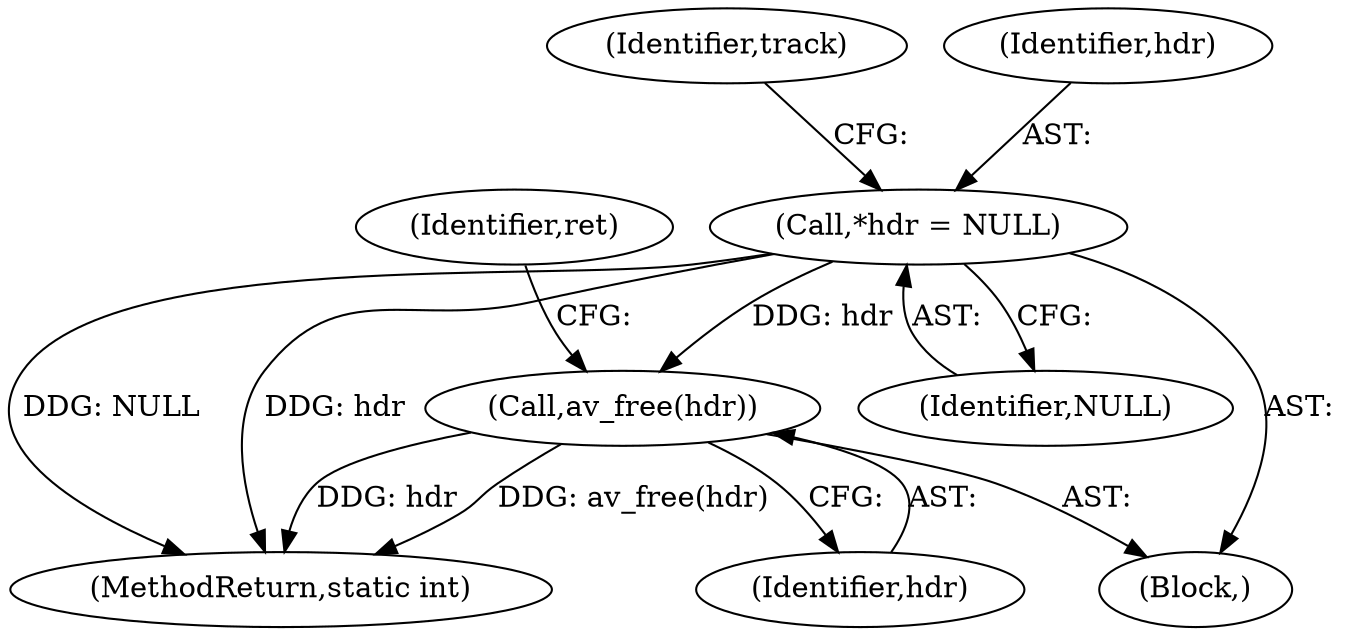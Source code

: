 digraph "0_FFmpeg_ed22dc22216f74c75ee7901f82649e1ff725ba50@API" {
"1000679" [label="(Call,av_free(hdr))"];
"1000118" [label="(Call,*hdr = NULL)"];
"1000116" [label="(Block,)"];
"1000682" [label="(Identifier,ret)"];
"1000128" [label="(Identifier,track)"];
"1000680" [label="(Identifier,hdr)"];
"1000679" [label="(Call,av_free(hdr))"];
"1000119" [label="(Identifier,hdr)"];
"1000683" [label="(MethodReturn,static int)"];
"1000120" [label="(Identifier,NULL)"];
"1000118" [label="(Call,*hdr = NULL)"];
"1000679" -> "1000116"  [label="AST: "];
"1000679" -> "1000680"  [label="CFG: "];
"1000680" -> "1000679"  [label="AST: "];
"1000682" -> "1000679"  [label="CFG: "];
"1000679" -> "1000683"  [label="DDG: hdr"];
"1000679" -> "1000683"  [label="DDG: av_free(hdr)"];
"1000118" -> "1000679"  [label="DDG: hdr"];
"1000118" -> "1000116"  [label="AST: "];
"1000118" -> "1000120"  [label="CFG: "];
"1000119" -> "1000118"  [label="AST: "];
"1000120" -> "1000118"  [label="AST: "];
"1000128" -> "1000118"  [label="CFG: "];
"1000118" -> "1000683"  [label="DDG: NULL"];
"1000118" -> "1000683"  [label="DDG: hdr"];
}
